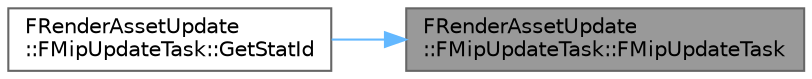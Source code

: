digraph "FRenderAssetUpdate::FMipUpdateTask::FMipUpdateTask"
{
 // INTERACTIVE_SVG=YES
 // LATEX_PDF_SIZE
  bgcolor="transparent";
  edge [fontname=Helvetica,fontsize=10,labelfontname=Helvetica,labelfontsize=10];
  node [fontname=Helvetica,fontsize=10,shape=box,height=0.2,width=0.4];
  rankdir="RL";
  Node1 [id="Node000001",label="FRenderAssetUpdate\l::FMipUpdateTask::FMipUpdateTask",height=0.2,width=0.4,color="gray40", fillcolor="grey60", style="filled", fontcolor="black",tooltip=" "];
  Node1 -> Node2 [id="edge1_Node000001_Node000002",dir="back",color="steelblue1",style="solid",tooltip=" "];
  Node2 [id="Node000002",label="FRenderAssetUpdate\l::FMipUpdateTask::GetStatId",height=0.2,width=0.4,color="grey40", fillcolor="white", style="filled",URL="$d3/da0/classFRenderAssetUpdate_1_1FMipUpdateTask.html#a4f8d520a88e73a2a8c9f7906ae04a788",tooltip=" "];
}
